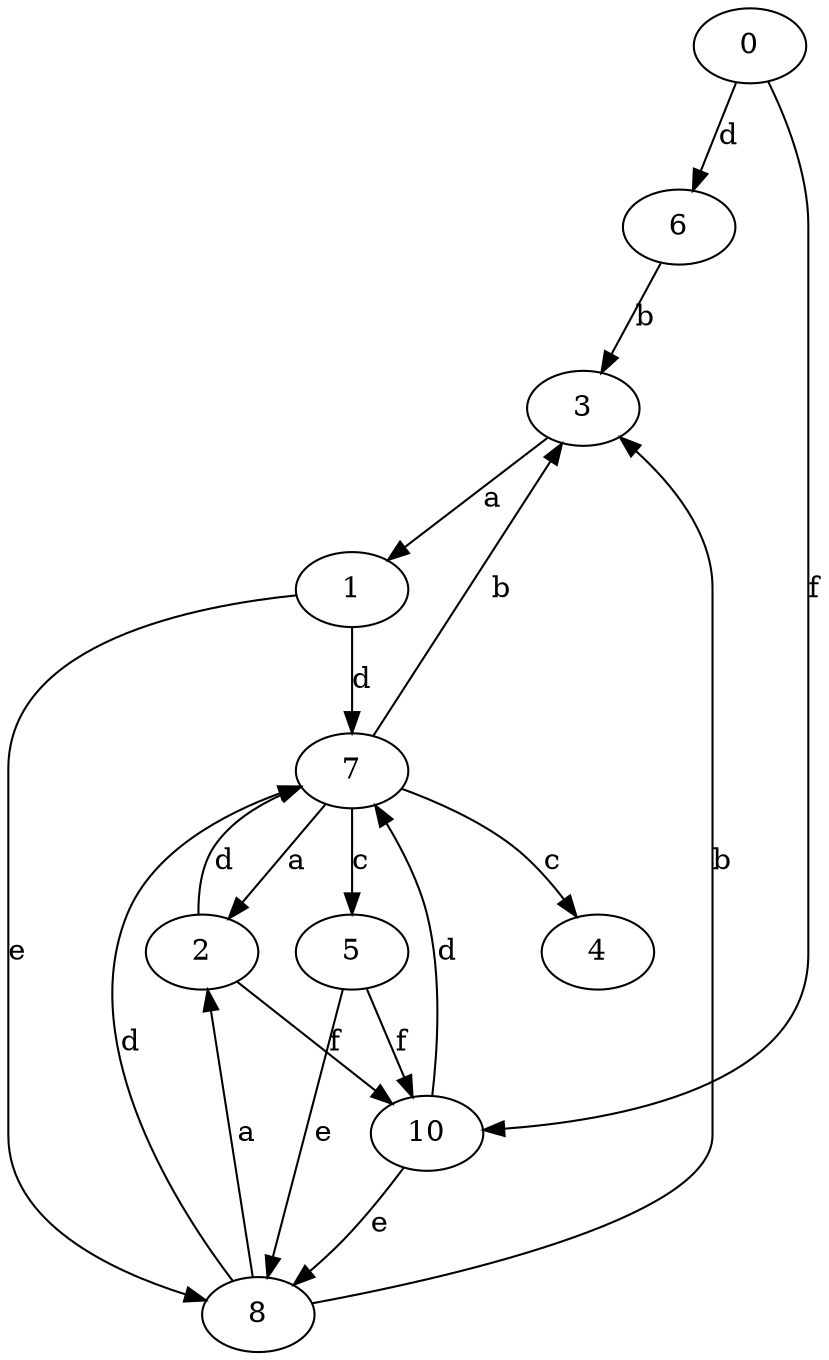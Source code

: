 strict digraph  {
0;
1;
2;
3;
4;
5;
6;
7;
8;
10;
0 -> 6  [label=d];
0 -> 10  [label=f];
1 -> 7  [label=d];
1 -> 8  [label=e];
2 -> 7  [label=d];
2 -> 10  [label=f];
3 -> 1  [label=a];
5 -> 8  [label=e];
5 -> 10  [label=f];
6 -> 3  [label=b];
7 -> 2  [label=a];
7 -> 3  [label=b];
7 -> 4  [label=c];
7 -> 5  [label=c];
8 -> 2  [label=a];
8 -> 3  [label=b];
8 -> 7  [label=d];
10 -> 7  [label=d];
10 -> 8  [label=e];
}
